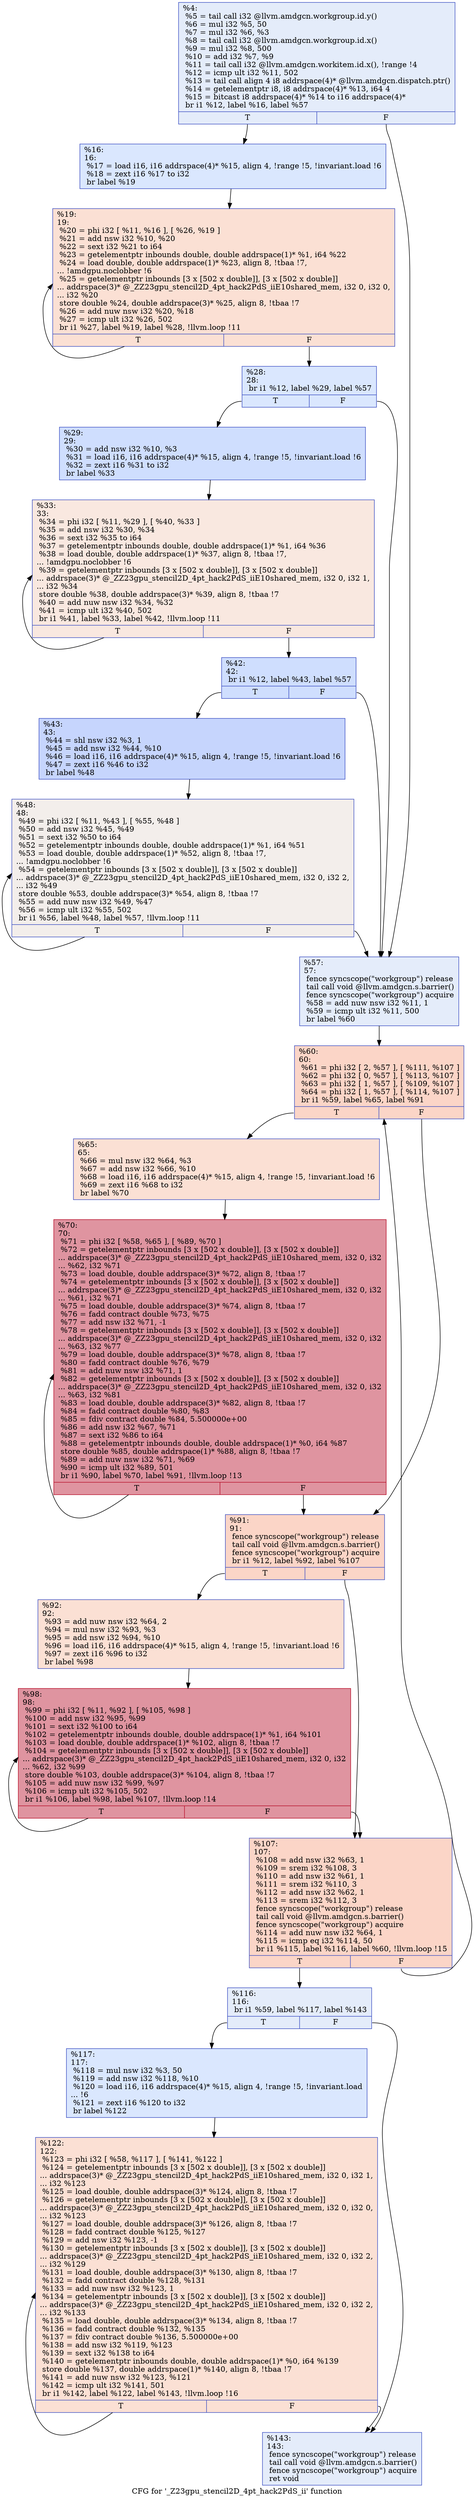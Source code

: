 digraph "CFG for '_Z23gpu_stencil2D_4pt_hack2PdS_ii' function" {
	label="CFG for '_Z23gpu_stencil2D_4pt_hack2PdS_ii' function";

	Node0x4815e80 [shape=record,color="#3d50c3ff", style=filled, fillcolor="#c1d4f470",label="{%4:\l  %5 = tail call i32 @llvm.amdgcn.workgroup.id.y()\l  %6 = mul i32 %5, 50\l  %7 = mul i32 %6, %3\l  %8 = tail call i32 @llvm.amdgcn.workgroup.id.x()\l  %9 = mul i32 %8, 500\l  %10 = add i32 %7, %9\l  %11 = tail call i32 @llvm.amdgcn.workitem.id.x(), !range !4\l  %12 = icmp ult i32 %11, 502\l  %13 = tail call align 4 i8 addrspace(4)* @llvm.amdgcn.dispatch.ptr()\l  %14 = getelementptr i8, i8 addrspace(4)* %13, i64 4\l  %15 = bitcast i8 addrspace(4)* %14 to i16 addrspace(4)*\l  br i1 %12, label %16, label %57\l|{<s0>T|<s1>F}}"];
	Node0x4815e80:s0 -> Node0x4817d70;
	Node0x4815e80:s1 -> Node0x4817e00;
	Node0x4817d70 [shape=record,color="#3d50c3ff", style=filled, fillcolor="#abc8fd70",label="{%16:\l16:                                               \l  %17 = load i16, i16 addrspace(4)* %15, align 4, !range !5, !invariant.load !6\l  %18 = zext i16 %17 to i32\l  br label %19\l}"];
	Node0x4817d70 -> Node0x48183b0;
	Node0x48183b0 [shape=record,color="#3d50c3ff", style=filled, fillcolor="#f7b99e70",label="{%19:\l19:                                               \l  %20 = phi i32 [ %11, %16 ], [ %26, %19 ]\l  %21 = add nsw i32 %10, %20\l  %22 = sext i32 %21 to i64\l  %23 = getelementptr inbounds double, double addrspace(1)* %1, i64 %22\l  %24 = load double, double addrspace(1)* %23, align 8, !tbaa !7,\l... !amdgpu.noclobber !6\l  %25 = getelementptr inbounds [3 x [502 x double]], [3 x [502 x double]]\l... addrspace(3)* @_ZZ23gpu_stencil2D_4pt_hack2PdS_iiE10shared_mem, i32 0, i32 0,\l... i32 %20\l  store double %24, double addrspace(3)* %25, align 8, !tbaa !7\l  %26 = add nuw nsw i32 %20, %18\l  %27 = icmp ult i32 %26, 502\l  br i1 %27, label %19, label %28, !llvm.loop !11\l|{<s0>T|<s1>F}}"];
	Node0x48183b0:s0 -> Node0x48183b0;
	Node0x48183b0:s1 -> Node0x4818fa0;
	Node0x4818fa0 [shape=record,color="#3d50c3ff", style=filled, fillcolor="#abc8fd70",label="{%28:\l28:                                               \l  br i1 %12, label %29, label %57\l|{<s0>T|<s1>F}}"];
	Node0x4818fa0:s0 -> Node0x4819a50;
	Node0x4818fa0:s1 -> Node0x4817e00;
	Node0x4819a50 [shape=record,color="#3d50c3ff", style=filled, fillcolor="#93b5fe70",label="{%29:\l29:                                               \l  %30 = add nsw i32 %10, %3\l  %31 = load i16, i16 addrspace(4)* %15, align 4, !range !5, !invariant.load !6\l  %32 = zext i16 %31 to i32\l  br label %33\l}"];
	Node0x4819a50 -> Node0x4817f40;
	Node0x4817f40 [shape=record,color="#3d50c3ff", style=filled, fillcolor="#f1ccb870",label="{%33:\l33:                                               \l  %34 = phi i32 [ %11, %29 ], [ %40, %33 ]\l  %35 = add nsw i32 %30, %34\l  %36 = sext i32 %35 to i64\l  %37 = getelementptr inbounds double, double addrspace(1)* %1, i64 %36\l  %38 = load double, double addrspace(1)* %37, align 8, !tbaa !7,\l... !amdgpu.noclobber !6\l  %39 = getelementptr inbounds [3 x [502 x double]], [3 x [502 x double]]\l... addrspace(3)* @_ZZ23gpu_stencil2D_4pt_hack2PdS_iiE10shared_mem, i32 0, i32 1,\l... i32 %34\l  store double %38, double addrspace(3)* %39, align 8, !tbaa !7\l  %40 = add nuw nsw i32 %34, %32\l  %41 = icmp ult i32 %40, 502\l  br i1 %41, label %33, label %42, !llvm.loop !11\l|{<s0>T|<s1>F}}"];
	Node0x4817f40:s0 -> Node0x4817f40;
	Node0x4817f40:s1 -> Node0x481ab30;
	Node0x481ab30 [shape=record,color="#3d50c3ff", style=filled, fillcolor="#93b5fe70",label="{%42:\l42:                                               \l  br i1 %12, label %43, label %57\l|{<s0>T|<s1>F}}"];
	Node0x481ab30:s0 -> Node0x481a810;
	Node0x481ab30:s1 -> Node0x4817e00;
	Node0x481a810 [shape=record,color="#3d50c3ff", style=filled, fillcolor="#7ea1fa70",label="{%43:\l43:                                               \l  %44 = shl nsw i32 %3, 1\l  %45 = add nsw i32 %44, %10\l  %46 = load i16, i16 addrspace(4)* %15, align 4, !range !5, !invariant.load !6\l  %47 = zext i16 %46 to i32\l  br label %48\l}"];
	Node0x481a810 -> Node0x481b4f0;
	Node0x481b4f0 [shape=record,color="#3d50c3ff", style=filled, fillcolor="#e5d8d170",label="{%48:\l48:                                               \l  %49 = phi i32 [ %11, %43 ], [ %55, %48 ]\l  %50 = add nsw i32 %45, %49\l  %51 = sext i32 %50 to i64\l  %52 = getelementptr inbounds double, double addrspace(1)* %1, i64 %51\l  %53 = load double, double addrspace(1)* %52, align 8, !tbaa !7,\l... !amdgpu.noclobber !6\l  %54 = getelementptr inbounds [3 x [502 x double]], [3 x [502 x double]]\l... addrspace(3)* @_ZZ23gpu_stencil2D_4pt_hack2PdS_iiE10shared_mem, i32 0, i32 2,\l... i32 %49\l  store double %53, double addrspace(3)* %54, align 8, !tbaa !7\l  %55 = add nuw nsw i32 %49, %47\l  %56 = icmp ult i32 %55, 502\l  br i1 %56, label %48, label %57, !llvm.loop !11\l|{<s0>T|<s1>F}}"];
	Node0x481b4f0:s0 -> Node0x481b4f0;
	Node0x481b4f0:s1 -> Node0x4817e00;
	Node0x4817e00 [shape=record,color="#3d50c3ff", style=filled, fillcolor="#c1d4f470",label="{%57:\l57:                                               \l  fence syncscope(\"workgroup\") release\l  tail call void @llvm.amdgcn.s.barrier()\l  fence syncscope(\"workgroup\") acquire\l  %58 = add nuw nsw i32 %11, 1\l  %59 = icmp ult i32 %11, 500\l  br label %60\l}"];
	Node0x4817e00 -> Node0x481c040;
	Node0x481c040 [shape=record,color="#3d50c3ff", style=filled, fillcolor="#f5a08170",label="{%60:\l60:                                               \l  %61 = phi i32 [ 2, %57 ], [ %111, %107 ]\l  %62 = phi i32 [ 0, %57 ], [ %113, %107 ]\l  %63 = phi i32 [ 1, %57 ], [ %109, %107 ]\l  %64 = phi i32 [ 1, %57 ], [ %114, %107 ]\l  br i1 %59, label %65, label %91\l|{<s0>T|<s1>F}}"];
	Node0x481c040:s0 -> Node0x481a2d0;
	Node0x481c040:s1 -> Node0x481a360;
	Node0x481a2d0 [shape=record,color="#3d50c3ff", style=filled, fillcolor="#f7b99e70",label="{%65:\l65:                                               \l  %66 = mul nsw i32 %64, %3\l  %67 = add nsw i32 %66, %10\l  %68 = load i16, i16 addrspace(4)* %15, align 4, !range !5, !invariant.load !6\l  %69 = zext i16 %68 to i32\l  br label %70\l}"];
	Node0x481a2d0 -> Node0x481cb50;
	Node0x481cb50 [shape=record,color="#b70d28ff", style=filled, fillcolor="#b70d2870",label="{%70:\l70:                                               \l  %71 = phi i32 [ %58, %65 ], [ %89, %70 ]\l  %72 = getelementptr inbounds [3 x [502 x double]], [3 x [502 x double]]\l... addrspace(3)* @_ZZ23gpu_stencil2D_4pt_hack2PdS_iiE10shared_mem, i32 0, i32\l... %62, i32 %71\l  %73 = load double, double addrspace(3)* %72, align 8, !tbaa !7\l  %74 = getelementptr inbounds [3 x [502 x double]], [3 x [502 x double]]\l... addrspace(3)* @_ZZ23gpu_stencil2D_4pt_hack2PdS_iiE10shared_mem, i32 0, i32\l... %61, i32 %71\l  %75 = load double, double addrspace(3)* %74, align 8, !tbaa !7\l  %76 = fadd contract double %73, %75\l  %77 = add nsw i32 %71, -1\l  %78 = getelementptr inbounds [3 x [502 x double]], [3 x [502 x double]]\l... addrspace(3)* @_ZZ23gpu_stencil2D_4pt_hack2PdS_iiE10shared_mem, i32 0, i32\l... %63, i32 %77\l  %79 = load double, double addrspace(3)* %78, align 8, !tbaa !7\l  %80 = fadd contract double %76, %79\l  %81 = add nuw nsw i32 %71, 1\l  %82 = getelementptr inbounds [3 x [502 x double]], [3 x [502 x double]]\l... addrspace(3)* @_ZZ23gpu_stencil2D_4pt_hack2PdS_iiE10shared_mem, i32 0, i32\l... %63, i32 %81\l  %83 = load double, double addrspace(3)* %82, align 8, !tbaa !7\l  %84 = fadd contract double %80, %83\l  %85 = fdiv contract double %84, 5.500000e+00\l  %86 = add nsw i32 %67, %71\l  %87 = sext i32 %86 to i64\l  %88 = getelementptr inbounds double, double addrspace(1)* %0, i64 %87\l  store double %85, double addrspace(1)* %88, align 8, !tbaa !7\l  %89 = add nuw nsw i32 %71, %69\l  %90 = icmp ult i32 %89, 501\l  br i1 %90, label %70, label %91, !llvm.loop !13\l|{<s0>T|<s1>F}}"];
	Node0x481cb50:s0 -> Node0x481cb50;
	Node0x481cb50:s1 -> Node0x481a360;
	Node0x481a360 [shape=record,color="#3d50c3ff", style=filled, fillcolor="#f5a08170",label="{%91:\l91:                                               \l  fence syncscope(\"workgroup\") release\l  tail call void @llvm.amdgcn.s.barrier()\l  fence syncscope(\"workgroup\") acquire\l  br i1 %12, label %92, label %107\l|{<s0>T|<s1>F}}"];
	Node0x481a360:s0 -> Node0x481e6f0;
	Node0x481a360:s1 -> Node0x481c100;
	Node0x481e6f0 [shape=record,color="#3d50c3ff", style=filled, fillcolor="#f7b99e70",label="{%92:\l92:                                               \l  %93 = add nuw nsw i32 %64, 2\l  %94 = mul nsw i32 %93, %3\l  %95 = add nsw i32 %94, %10\l  %96 = load i16, i16 addrspace(4)* %15, align 4, !range !5, !invariant.load !6\l  %97 = zext i16 %96 to i32\l  br label %98\l}"];
	Node0x481e6f0 -> Node0x481ea80;
	Node0x481ea80 [shape=record,color="#b70d28ff", style=filled, fillcolor="#b70d2870",label="{%98:\l98:                                               \l  %99 = phi i32 [ %11, %92 ], [ %105, %98 ]\l  %100 = add nsw i32 %95, %99\l  %101 = sext i32 %100 to i64\l  %102 = getelementptr inbounds double, double addrspace(1)* %1, i64 %101\l  %103 = load double, double addrspace(1)* %102, align 8, !tbaa !7\l  %104 = getelementptr inbounds [3 x [502 x double]], [3 x [502 x double]]\l... addrspace(3)* @_ZZ23gpu_stencil2D_4pt_hack2PdS_iiE10shared_mem, i32 0, i32\l... %62, i32 %99\l  store double %103, double addrspace(3)* %104, align 8, !tbaa !7\l  %105 = add nuw nsw i32 %99, %97\l  %106 = icmp ult i32 %105, 502\l  br i1 %106, label %98, label %107, !llvm.loop !14\l|{<s0>T|<s1>F}}"];
	Node0x481ea80:s0 -> Node0x481ea80;
	Node0x481ea80:s1 -> Node0x481c100;
	Node0x481c100 [shape=record,color="#3d50c3ff", style=filled, fillcolor="#f5a08170",label="{%107:\l107:                                              \l  %108 = add nsw i32 %63, 1\l  %109 = srem i32 %108, 3\l  %110 = add nsw i32 %61, 1\l  %111 = srem i32 %110, 3\l  %112 = add nsw i32 %62, 1\l  %113 = srem i32 %112, 3\l  fence syncscope(\"workgroup\") release\l  tail call void @llvm.amdgcn.s.barrier()\l  fence syncscope(\"workgroup\") acquire\l  %114 = add nuw nsw i32 %64, 1\l  %115 = icmp eq i32 %114, 50\l  br i1 %115, label %116, label %60, !llvm.loop !15\l|{<s0>T|<s1>F}}"];
	Node0x481c100:s0 -> Node0x481f900;
	Node0x481c100:s1 -> Node0x481c040;
	Node0x481f900 [shape=record,color="#3d50c3ff", style=filled, fillcolor="#c1d4f470",label="{%116:\l116:                                              \l  br i1 %59, label %117, label %143\l|{<s0>T|<s1>F}}"];
	Node0x481f900:s0 -> Node0x481fa80;
	Node0x481f900:s1 -> Node0x481fad0;
	Node0x481fa80 [shape=record,color="#3d50c3ff", style=filled, fillcolor="#abc8fd70",label="{%117:\l117:                                              \l  %118 = mul nsw i32 %3, 50\l  %119 = add nsw i32 %118, %10\l  %120 = load i16, i16 addrspace(4)* %15, align 4, !range !5, !invariant.load\l... !6\l  %121 = zext i16 %120 to i32\l  br label %122\l}"];
	Node0x481fa80 -> Node0x481fdd0;
	Node0x481fdd0 [shape=record,color="#3d50c3ff", style=filled, fillcolor="#f7b99e70",label="{%122:\l122:                                              \l  %123 = phi i32 [ %58, %117 ], [ %141, %122 ]\l  %124 = getelementptr inbounds [3 x [502 x double]], [3 x [502 x double]]\l... addrspace(3)* @_ZZ23gpu_stencil2D_4pt_hack2PdS_iiE10shared_mem, i32 0, i32 1,\l... i32 %123\l  %125 = load double, double addrspace(3)* %124, align 8, !tbaa !7\l  %126 = getelementptr inbounds [3 x [502 x double]], [3 x [502 x double]]\l... addrspace(3)* @_ZZ23gpu_stencil2D_4pt_hack2PdS_iiE10shared_mem, i32 0, i32 0,\l... i32 %123\l  %127 = load double, double addrspace(3)* %126, align 8, !tbaa !7\l  %128 = fadd contract double %125, %127\l  %129 = add nsw i32 %123, -1\l  %130 = getelementptr inbounds [3 x [502 x double]], [3 x [502 x double]]\l... addrspace(3)* @_ZZ23gpu_stencil2D_4pt_hack2PdS_iiE10shared_mem, i32 0, i32 2,\l... i32 %129\l  %131 = load double, double addrspace(3)* %130, align 8, !tbaa !7\l  %132 = fadd contract double %128, %131\l  %133 = add nuw nsw i32 %123, 1\l  %134 = getelementptr inbounds [3 x [502 x double]], [3 x [502 x double]]\l... addrspace(3)* @_ZZ23gpu_stencil2D_4pt_hack2PdS_iiE10shared_mem, i32 0, i32 2,\l... i32 %133\l  %135 = load double, double addrspace(3)* %134, align 8, !tbaa !7\l  %136 = fadd contract double %132, %135\l  %137 = fdiv contract double %136, 5.500000e+00\l  %138 = add nsw i32 %119, %123\l  %139 = sext i32 %138 to i64\l  %140 = getelementptr inbounds double, double addrspace(1)* %0, i64 %139\l  store double %137, double addrspace(1)* %140, align 8, !tbaa !7\l  %141 = add nuw nsw i32 %123, %121\l  %142 = icmp ult i32 %141, 501\l  br i1 %142, label %122, label %143, !llvm.loop !16\l|{<s0>T|<s1>F}}"];
	Node0x481fdd0:s0 -> Node0x481fdd0;
	Node0x481fdd0:s1 -> Node0x481fad0;
	Node0x481fad0 [shape=record,color="#3d50c3ff", style=filled, fillcolor="#c1d4f470",label="{%143:\l143:                                              \l  fence syncscope(\"workgroup\") release\l  tail call void @llvm.amdgcn.s.barrier()\l  fence syncscope(\"workgroup\") acquire\l  ret void\l}"];
}
